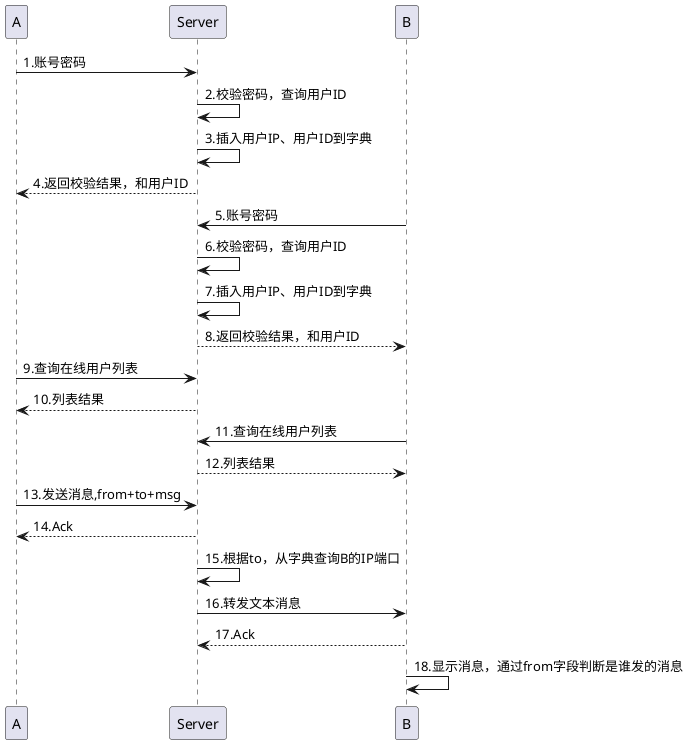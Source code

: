 1. client-Server-example
@startuml
A -> Server: 1.账号密码
Server -> Server: 2.校验密码，查询用户ID
Server -> Server: 3.插入用户IP、用户ID到字典
A <-- Server: 4.返回校验结果，和用户ID

B -> Server: 5.账号密码
Server -> Server: 6.校验密码，查询用户ID
Server -> Server: 7.插入用户IP、用户ID到字典
B <-- Server: 8.返回校验结果，和用户ID

A -> Server: 9.查询在线用户列表
A <-- Server: 10.列表结果
B -> Server: 11.查询在线用户列表
B <-- Server: 12.列表结果

A -> Server: 13.发送消息,from+to+msg
A <-- Server: 14.Ack
Server -> Server: 15.根据to，从字典查询B的IP端口
Server -> B: 16.转发文本消息
Server <-- B: 17.Ack
B -> B: 18.显示消息，通过from字段判断是谁发的消息
@enduml